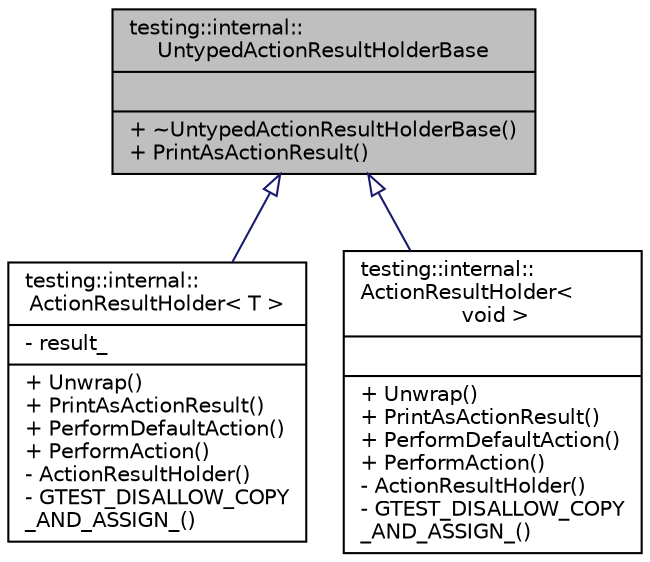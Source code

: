 digraph "testing::internal::UntypedActionResultHolderBase"
{
  edge [fontname="Helvetica",fontsize="10",labelfontname="Helvetica",labelfontsize="10"];
  node [fontname="Helvetica",fontsize="10",shape=record];
  Node0 [label="{testing::internal::\lUntypedActionResultHolderBase\n||+ ~UntypedActionResultHolderBase()\l+ PrintAsActionResult()\l}",height=0.2,width=0.4,color="black", fillcolor="grey75", style="filled", fontcolor="black"];
  Node0 -> Node1 [dir="back",color="midnightblue",fontsize="10",style="solid",arrowtail="onormal",fontname="Helvetica"];
  Node1 [label="{testing::internal::\lActionResultHolder\< T \>\n|- result_\l|+ Unwrap()\l+ PrintAsActionResult()\l+ PerformDefaultAction()\l+ PerformAction()\l- ActionResultHolder()\l- GTEST_DISALLOW_COPY\l_AND_ASSIGN_()\l}",height=0.2,width=0.4,color="black", fillcolor="white", style="filled",URL="$d3/db9/classtesting_1_1internal_1_1_action_result_holder.html"];
  Node0 -> Node2 [dir="back",color="midnightblue",fontsize="10",style="solid",arrowtail="onormal",fontname="Helvetica"];
  Node2 [label="{testing::internal::\lActionResultHolder\<\l void \>\n||+ Unwrap()\l+ PrintAsActionResult()\l+ PerformDefaultAction()\l+ PerformAction()\l- ActionResultHolder()\l- GTEST_DISALLOW_COPY\l_AND_ASSIGN_()\l}",height=0.2,width=0.4,color="black", fillcolor="white", style="filled",URL="$d9/d39/classtesting_1_1internal_1_1_action_result_holder_3_01void_01_4.html"];
}
